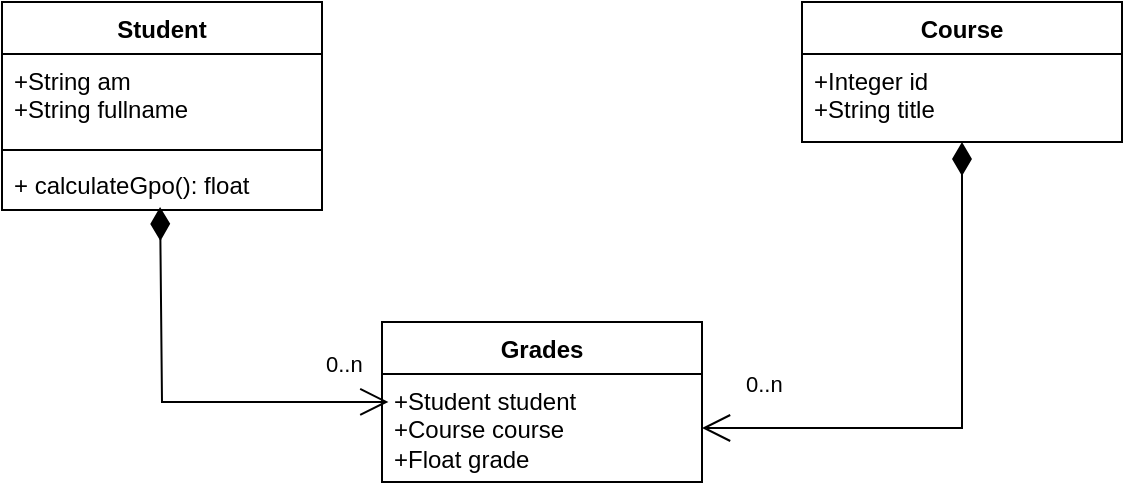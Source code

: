 <mxfile version="27.0.9">
  <diagram name="Page-1" id="DQU-6TTzWp3uHl4yWCbL">
    <mxGraphModel dx="1018" dy="697" grid="1" gridSize="10" guides="1" tooltips="1" connect="1" arrows="1" fold="1" page="1" pageScale="1" pageWidth="827" pageHeight="1169" math="0" shadow="0">
      <root>
        <mxCell id="0" />
        <mxCell id="1" parent="0" />
        <mxCell id="kt5JHNKNtY_vNhsqWSHy-1" value="Student" style="swimlane;fontStyle=1;align=center;verticalAlign=top;childLayout=stackLayout;horizontal=1;startSize=26;horizontalStack=0;resizeParent=1;resizeParentMax=0;resizeLast=0;collapsible=1;marginBottom=0;whiteSpace=wrap;html=1;" parent="1" vertex="1">
          <mxGeometry x="134" y="130" width="160" height="104" as="geometry">
            <mxRectangle x="80" y="80" width="80" height="30" as="alternateBounds" />
          </mxGeometry>
        </mxCell>
        <mxCell id="kt5JHNKNtY_vNhsqWSHy-2" value="+String am&lt;div&gt;+String fullname&lt;/div&gt;" style="text;strokeColor=none;fillColor=none;align=left;verticalAlign=top;spacingLeft=4;spacingRight=4;overflow=hidden;rotatable=0;points=[[0,0.5],[1,0.5]];portConstraint=eastwest;whiteSpace=wrap;html=1;" parent="kt5JHNKNtY_vNhsqWSHy-1" vertex="1">
          <mxGeometry y="26" width="160" height="44" as="geometry" />
        </mxCell>
        <mxCell id="kt5JHNKNtY_vNhsqWSHy-3" value="" style="line;strokeWidth=1;fillColor=none;align=left;verticalAlign=middle;spacingTop=-1;spacingLeft=3;spacingRight=3;rotatable=0;labelPosition=right;points=[];portConstraint=eastwest;strokeColor=inherit;" parent="kt5JHNKNtY_vNhsqWSHy-1" vertex="1">
          <mxGeometry y="70" width="160" height="8" as="geometry" />
        </mxCell>
        <mxCell id="kt5JHNKNtY_vNhsqWSHy-4" value="+ calculateGpo(): float" style="text;strokeColor=none;fillColor=none;align=left;verticalAlign=top;spacingLeft=4;spacingRight=4;overflow=hidden;rotatable=0;points=[[0,0.5],[1,0.5]];portConstraint=eastwest;whiteSpace=wrap;html=1;" parent="kt5JHNKNtY_vNhsqWSHy-1" vertex="1">
          <mxGeometry y="78" width="160" height="26" as="geometry" />
        </mxCell>
        <mxCell id="kt5JHNKNtY_vNhsqWSHy-6" value="Course" style="swimlane;fontStyle=1;align=center;verticalAlign=top;childLayout=stackLayout;horizontal=1;startSize=26;horizontalStack=0;resizeParent=1;resizeParentMax=0;resizeLast=0;collapsible=1;marginBottom=0;whiteSpace=wrap;html=1;" parent="1" vertex="1">
          <mxGeometry x="534" y="130" width="160" height="70" as="geometry">
            <mxRectangle x="80" y="80" width="80" height="30" as="alternateBounds" />
          </mxGeometry>
        </mxCell>
        <mxCell id="kt5JHNKNtY_vNhsqWSHy-7" value="+Integer id&lt;div&gt;+String title&lt;/div&gt;" style="text;strokeColor=none;fillColor=none;align=left;verticalAlign=top;spacingLeft=4;spacingRight=4;overflow=hidden;rotatable=0;points=[[0,0.5],[1,0.5]];portConstraint=eastwest;whiteSpace=wrap;html=1;" parent="kt5JHNKNtY_vNhsqWSHy-6" vertex="1">
          <mxGeometry y="26" width="160" height="44" as="geometry" />
        </mxCell>
        <mxCell id="kt5JHNKNtY_vNhsqWSHy-11" value="Grades" style="swimlane;fontStyle=1;align=center;verticalAlign=top;childLayout=stackLayout;horizontal=1;startSize=26;horizontalStack=0;resizeParent=1;resizeParentMax=0;resizeLast=0;collapsible=1;marginBottom=0;whiteSpace=wrap;html=1;" parent="1" vertex="1">
          <mxGeometry x="324" y="290" width="160" height="80" as="geometry">
            <mxRectangle x="80" y="80" width="80" height="30" as="alternateBounds" />
          </mxGeometry>
        </mxCell>
        <mxCell id="kt5JHNKNtY_vNhsqWSHy-12" value="+Student student&lt;div&gt;+Course course&lt;/div&gt;&lt;div&gt;+Float grade&lt;/div&gt;" style="text;strokeColor=none;fillColor=none;align=left;verticalAlign=top;spacingLeft=4;spacingRight=4;overflow=hidden;rotatable=0;points=[[0,0.5],[1,0.5]];portConstraint=eastwest;whiteSpace=wrap;html=1;" parent="kt5JHNKNtY_vNhsqWSHy-11" vertex="1">
          <mxGeometry y="26" width="160" height="54" as="geometry" />
        </mxCell>
        <mxCell id="6MRWPZIBDB7SPPUt-pnK-1" value="0..n" style="endArrow=open;html=1;endSize=12;startArrow=diamondThin;startSize=14;startFill=1;edgeStyle=orthogonalEdgeStyle;align=left;verticalAlign=bottom;rounded=0;entryX=0.02;entryY=0.259;entryDx=0;entryDy=0;entryPerimeter=0;exitX=0.494;exitY=0.942;exitDx=0;exitDy=0;exitPerimeter=0;" parent="1" source="kt5JHNKNtY_vNhsqWSHy-4" target="kt5JHNKNtY_vNhsqWSHy-12" edge="1">
          <mxGeometry x="0.686" y="10" relative="1" as="geometry">
            <mxPoint x="214" y="250" as="sourcePoint" />
            <mxPoint x="314" y="351.666" as="targetPoint" />
            <Array as="points">
              <mxPoint x="214" y="233" />
              <mxPoint x="214" y="330" />
            </Array>
            <mxPoint as="offset" />
          </mxGeometry>
        </mxCell>
        <mxCell id="6MRWPZIBDB7SPPUt-pnK-5" value="0..n" style="endArrow=open;html=1;endSize=12;startArrow=diamondThin;startSize=14;startFill=1;edgeStyle=orthogonalEdgeStyle;align=left;verticalAlign=bottom;rounded=0;entryX=1;entryY=0.5;entryDx=0;entryDy=0;" parent="1" target="kt5JHNKNtY_vNhsqWSHy-12" edge="1">
          <mxGeometry x="0.854" y="-13" relative="1" as="geometry">
            <mxPoint x="614" y="200" as="sourcePoint" />
            <mxPoint x="614" y="340" as="targetPoint" />
            <Array as="points">
              <mxPoint x="614" y="343" />
            </Array>
            <mxPoint as="offset" />
          </mxGeometry>
        </mxCell>
      </root>
    </mxGraphModel>
  </diagram>
</mxfile>
